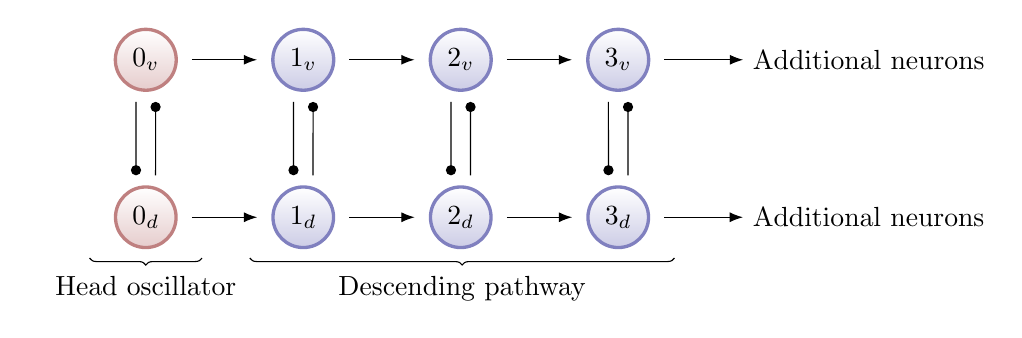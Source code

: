 \newcommand{\dd}[2]{% double diffusion arrows
  \draw  [-Circle] ($(#1.north east)!0.7!(#1.north)$) -- ($(#2.south east)!0.7!(#2.south)$);
  \draw  [Circle-] ($(#1.north west)!0.7!(#1.north)$) -- ($(#2.south west)!0.7!(#2.south)$);
  }

\newcommand{\sd}[2]{% single diffusion arrows
  \draw [-Latex] (#1.east) -- (#2.west);
  }
\begin{tikzpicture}[
  neuron/.style={
    % The shape:
    circle,
    % The size:
    minimum size=6mm,
    % The border:
    very thick,
    draw=blue!50!black!50,
    % The filling:
    top color=white,
    bottom color=blue!50!black!20, % and something else at the bottom
    % Font
    font=\itshape,
    % padding around node
    outer sep=2mm
  },
  ]


  \node (0d) [neuron, bottom color = red!50!black!20, draw = red!50!black!50] at ($(0, 0)$) {$0_d$};
  \node (0v) [neuron, bottom color = red!50!black!20, draw = red!50!black!50] at ($(0, 2)$) {$0_v$};
  \dd{0d}{0v};

  \draw [decorate, decoration={brace, raise=3pt, mirror}] ($(0d.south west) + (-3mm, 0)$) -- ($(0d.south east) + (3mm, 0)$) node [midway, below=6pt] {Head oscillator};



  % Loop to create neurons, integrates creation of 2 way coupling
  \foreach \i in {1, 2, 3}
  {
    \node (\i d) [neuron] at ($(\i*2, 0)$) {$\i_d$};
    \node (\i v) [neuron] at ($(\i*2, 2)$) {$\i_v$};
    \dd{\i d}{\i v}
  }

  % loop for 1 way coupling
  \foreach \i/\j in {0/1, 1/2, 2/3}
  {
    \sd{\i d}{\j d}
    \sd{\i v}{\j v}
  }

  % draw `To additional neurons'
  \draw [-Latex] (3v.east) -- ($(3v.east) + (1, 0)$) node [right] {Additional neurons};
  \draw [-Latex] (3d.east) -- ($(3d.east) + (1, 0)$) node [right] {Additional neurons};

  \draw [decorate, decoration={brace, mirror, raise=3pt}] ($(1d.south west) + (-3mm + 1, 0)$) -- ($(3d.south east) + (3mm, 0)$) node [midway, below=6pt] {Descending pathway};


\end{tikzpicture}
\end{document}
